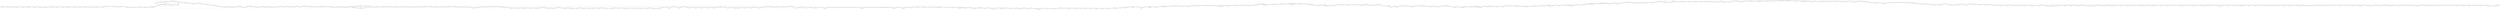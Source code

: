 digraph {
	graph [rankdir=LR]
	node [shape=rectangle]
	1002 -> 1011 [label=33]
	1011 -> 1068 [label=27]
	1011 -> 58290 [label=6]
	1068 -> 1084 [label=33]
	1084 -> 1269 [label=27]
	1084 -> 2858 [label=6]
	1269 -> 1290 [label=309]
	1290 -> 1317 [label=27]
	1290 -> 72974 [label=282]
	1317 -> 1323 [label=309]
	1323 -> 1361 [label=27]
	1323 -> 73011 [label=282]
	1361 -> 1362 [label=309]
	1362 -> 1408 [label=27]
	1362 -> 73056 [label=282]
	1408 -> 1449 [label=309]
	1449 -> 1476 [label=27]
	1449 -> 73082 [label=282]
	1476 -> 1488 [label=309]
	1488 -> 1550 [label=27]
	1488 -> 73143 [label=282]
	1550 -> 1587 [label=309]
	1587 -> 1621 [label=27]
	1587 -> 73176 [label=282]
	1621 -> 1628 [label=309]
	1628 -> 1853 [label=27]
	1628 -> 73400 [label=282]
	1853 -> 1916 [label=27]
	1853 -> 73462 [label=282]
	1916 -> 1922 [label=309]
	1922 -> 1949 [label=27]
	1922 -> 73488 [label=282]
	1949 -> 1976 [label=309]
	1976 -> 2003 [label=27]
	1976 -> 73514 [label=282]
	2003 -> 2015 [label=309]
	2015 -> 2048 [label=27]
	2015 -> 73546 [label=282]
	2048 -> 2078 [label=309]
	2078 -> 2160 [label=27]
	2078 -> 73627 [label=282]
	2160 -> 2205 [label=309]
	2205 -> 2232 [label=27]
	2205 -> 73653 [label=282]
	2232 -> 2242 [label=309]
	2242 -> 2269 [label=27]
	2242 -> 73679 [label=282]
	2269 -> 2539 [label=309]
	2539 -> 2566 [label=27]
	2539 -> 73705 [label=282]
	2566 -> 2731 [label=309]
	2731 -> 2758 [label=27]
	2731 -> 73731 [label=282]
	2758 -> 2759 [label=309]
	2759 -> 2804 [label=27]
	2759 -> 73775 [label=282]
	2804 -> 2846 [label=309]
	2846 -> 2858 [label=27]
	2846 -> 2894 [label=282]
	2858 -> 2860 [label=33]
	2860 -> 2894 [label=27]
	2860 -> 3590 [label=6]
	2894 -> 2908 [label=309]
	2908 -> 2935 [label=27]
	2908 -> 73848 [label=282]
	2935 -> 3326 [label=309]
	3326 -> 3374 [label=27]
	3326 -> 73895 [label=282]
	3374 -> 3386 [label=309]
	3386 -> 3473 [label=27]
	3386 -> 73981 [label=282]
	3473 -> 3515 [label=309]
	3515 -> 3542 [label=27]
	3515 -> 74007 [label=282]
	3542 -> 3587 [label=27]
	3542 -> 74051 [label=282]
	3587 -> 3590 [label=309]
	3590 -> 3596 [label=309]
	3590 -> 61113 [label=6]
	3596 -> 3623 [label=27]
	3596 -> 74077 [label=282]
	3623 -> 3629 [label=309]
	3629 -> 3656 [label=27]
	3629 -> 74103 [label=282]
	3656 -> 3659 [label=309]
	3659 -> 3701 [label=27]
	3659 -> 74144 [label=282]
	3701 -> 3751 [label=309]
	3751 -> 3778 [label=27]
	3751 -> 74170 [label=282]
	3778 -> 3860 [label=309]
	3860 -> 3889 [label=27]
	3860 -> 74198 [label=282]
	3889 -> 3902 [label=309]
	3902 -> 3929 [label=27]
	3902 -> 61113 [label=282]
	3929 -> 4079 [label=309]
	4079 -> 4145 [label=27]
	4079 -> 74288 [label=282]
	4145 -> 4172 [label=27]
	4145 -> 74314 [label=282]
	4172 -> 4199 [label=309]
	4199 -> 4280 [label=27]
	4199 -> 4283 [label=282]
	4280 -> 4283 [label=27]
	4280 -> 5622 [label=6]
	4283 -> 4301 [label=309]
	4301 -> 4328 [label=27]
	4301 -> 74423 [label=282]
	4328 -> 4349 [label=309]
	4349 -> 4385 [label=27]
	4349 -> 74458 [label=282]
	4385 -> 4402 [label=309]
	4402 -> 4454 [label=27]
	4402 -> 74509 [label=282]
	4454 -> 4472 [label=309]
	4472 -> 4499 [label=27]
	4472 -> 74535 [label=282]
	4499 -> 4529 [label=309]
	4529 -> 4556 [label=27]
	4529 -> 74561 [label=282]
	4556 -> 4667 [label=27]
	4556 -> 74671 [label=282]
	4667 -> 4694 [label=309]
	4694 -> 4723 [label=27]
	4694 -> 74699 [label=282]
	4723 -> 4754 [label=309]
	4754 -> 4781 [label=27]
	4754 -> 74725 [label=282]
	4781 -> 4799 [label=309]
	4799 -> 4859 [label=27]
	4799 -> 74784 [label=282]
	4859 -> 4886 [label=309]
	4886 -> 4913 [label=27]
	4886 -> 74810 [label=282]
	4913 -> 4937 [label=309]
	4937 -> 4967 [label=27]
	4937 -> 74839 [label=282]
	4967 -> 4994 [label=27]
	4967 -> 74865 [label=282]
	4994 -> 5008 [label=309]
	5008 -> 5060 [label=27]
	5008 -> 74916 [label=282]
	5060 -> 5087 [label=309]
	5087 -> 5294 [label=27]
	5087 -> 75122 [label=282]
	5294 -> 5306 [label=309]
	5306 -> 5352 [label=27]
	5306 -> 75167 [label=282]
	5352 -> 5354 [label=309]
	5354 -> 5430 [label=27]
	5354 -> 75245 [label=282]
	5430 -> 5442 [label=309]
	5442 -> 5554 [label=27]
	5442 -> 75356 [label=282]
	5554 -> 5622 [label=309]
	5622 -> 5625 [label=315]
	5625 -> 5652 [label=309]
	5625 -> 5772 [label=6]
	5652 -> 5679 [label=27]
	5652 -> 75382 [label=282]
	5679 -> 5772 [label=309]
	5772 -> 5775 [label=315]
	5775 -> 5781 [label=309]
	5775 -> 5835 [label=6]
	5781 -> 5808 [label=27]
	5781 -> 75408 [label=282]
	5808 -> 5835 [label=309]
	5835 -> 5847 [label=315]
	5847 -> 5940 [label=309]
	5847 -> 6553 [label=6]
	5940 -> 5967 [label=27]
	5940 -> 75434 [label=282]
	5967 -> 6190 [label=309]
	6190 -> 6217 [label=27]
	6190 -> 75460 [label=282]
	6217 -> 6222 [label=309]
	6222 -> 6258 [label=27]
	6222 -> 75502 [label=282]
	6258 -> 6263 [label=309]
	6263 -> 6290 [label=27]
	6263 -> 75528 [label=282]
	6290 -> 6469 [label=309]
	6469 -> 6496 [label=27]
	6469 -> 75554 [label=282]
	6496 -> 6522 [label=309]
	6522 -> 6553 [label=27]
	6522 -> 6562 [label=282]
	6553 -> 6562 [label=33]
	6562 -> 6568 [label=315]
	6568 -> 6571 [label=309]
	6568 -> 6862 [label=6]
	6571 -> 6601 [label=27]
	6571 -> 75622 [label=282]
	6601 -> 6628 [label=309]
	6628 -> 6655 [label=27]
	6628 -> 75648 [label=282]
	6655 -> 6739 [label=27]
	6655 -> 75731 [label=282]
	6739 -> 6778 [label=309]
	6778 -> 6808 [label=27]
	6778 -> 75760 [label=282]
	6808 -> 6814 [label=309]
	6814 -> 6841 [label=27]
	6814 -> 75786 [label=282]
	6841 -> 6862 [label=309]
	6862 -> 6869 [label=315]
	6869 -> 6923 [label=27]
	6869 -> 64035 [label=288]
	6923 -> 6927 [label=309]
	6927 -> 6968 [label=27]
	6927 -> 75877 [label=282]
	6968 -> 6973 [label=309]
	6973 -> 7096 [label=27]
	6973 -> 75999 [label=282]
	7096 -> 7098 [label=309]
	7098 -> 7213 [label=27]
	7098 -> 76113 [label=282]
	7213 -> 7215 [label=309]
	7215 -> 7265 [label=27]
	7215 -> 76162 [label=282]
	7265 -> 7269 [label=309]
	7269 -> 7342 [label=27]
	7269 -> 41634 [label=282]
	7342 -> 7375 [label=309]
	7375 -> 7381 [label=309]
	7375 -> 7417 [label=6]
	7381 -> 7408 [label=27]
	7381 -> 76256 [label=282]
	7408 -> 7414 [label=309]
	7414 -> 7417 [label=27]
	7414 -> 7441 [label=282]
	7417 -> 7432 [label=33]
	7432 -> 7441 [label=27]
	7432 -> 7510 [label=6]
	7441 -> 7453 [label=309]
	7453 -> 7510 [label=27]
	7453 -> 7572 [label=282]
	7510 -> 7546 [label=27]
	7510 -> 7567 [label=6]
	7546 -> 7567 [label=42]
	7567 -> 7572 [label=48]
	7572 -> 7600 [label=330]
	7600 -> 7602 [label=324]
	7600 -> 7648 [label=6]
	7602 -> 7629 [label=42]
	7602 -> 76426 [label=282]
	7629 -> 7648 [label=324]
	7648 -> 7725 [label=330]
	7725 -> 7752 [label=42]
	7725 -> 64779 [label=288]
	7752 -> 7782 [label=330]
	7782 -> 7815 [label=324]
	7782 -> 64811 [label=6]
	7815 -> 7851 [label=330]
	7851 -> 7878 [label=324]
	7851 -> 64837 [label=6]
	7878 -> 7929 [label=324]
	7878 -> 64887 [label=6]
	7929 -> 7931 [label=330]
	7931 -> 7983 [label=315]
	7931 -> 41894 [label=15]
	7983 -> 7997 [label=330]
	7997 -> 7998 [label=324]
	7997 -> 8046 [label=6]
	7998 -> 8025 [label=309]
	7998 -> 41920 [label=15]
	8025 -> 8046 [label=324]
	8046 -> 8064 [label=330]
	8064 -> 8091 [label=324]
	8064 -> 64961 [label=6]
	8091 -> 8126 [label=330]
	8126 -> 8153 [label=324]
	8126 -> 64987 [label=6]
	8153 -> 8208 [label=330]
	8208 -> 8253 [label=324]
	8208 -> 65031 [label=6]
	8253 -> 8306 [label=330]
	8306 -> 8333 [label=324]
	8306 -> 65057 [label=6]
	8333 -> 8442 [label=330]
	8442 -> 8466 [label=324]
	8442 -> 8499 [label=6]
	8466 -> 8493 [label=309]
	8466 -> 41946 [label=15]
	8493 -> 8499 [label=324]
	8499 -> 8532 [label=330]
	8532 -> 8538 [label=315]
	8532 -> 8580 [label=15]
	8538 -> 8565 [label=309]
	8538 -> 65139 [label=6]
	8565 -> 8580 [label=315]
	8580 -> 8583 [label=330]
	8583 -> 8613 [label=324]
	8583 -> 65168 [label=6]
	8613 -> 8711 [label=330]
	8711 -> 8724 [label=48]
	8711 -> 8738 [label=282]
	8724 -> 8738 [label=42]
	8724 -> 8751 [label=6]
	8738 -> 8751 [label=324]
	8751 -> 8769 [label=330]
	8769 -> 8796 [label=27]
	8769 -> 42019 [label=303]
	8796 -> 8799 [label=330]
	8799 -> 8826 [label=48]
	8799 -> 76478 [label=282]
	8826 -> 8835 [label=330]
	8835 -> 8862 [label=324]
	8835 -> 8880 [label=6]
	8862 -> 8880 [label=42]
	8862 -> 8889 [label=282]
	8880 -> 8889 [label=33]
	8880 -> 8907 [label=15]
	8889 -> 8907 [label=315]
	8907 -> 8918 [label=330]
	8918 -> 8945 [label=320]
	8918 -> 42071 [label=10]
	8945 -> 9057 [label=330]
	9057 -> 9084 [label=320]
	9057 -> 42097 [label=10]
	9084 -> 9200 [label=330]
	9200 -> 9206 [label=48]
	9200 -> 9233 [label=282]
	9206 -> 9233 [label=27]
	9206 -> 42103 [label=21]
	9233 -> 9239 [label=309]
	9239 -> 9245 [label=324]
	9245 -> 9250 [label=42]
	9245 -> 9272 [label=282]
	9250 -> 9272 [label=48]
	9272 -> 9280 [label=330]
	9280 -> 9293 [label=324]
	9280 -> 9356 [label=6]
	9293 -> 9320 [label=42]
	9293 -> 76588 [label=282]
	9320 -> 9337 [label=324]
	9337 -> 9356 [label=42]
	9337 -> 9364 [label=282]
	9356 -> 9364 [label=48]
	9364 -> 9404 [label=330]
	9404 -> 9437 [label=324]
	9404 -> 65382 [label=6]
	9437 -> 9460 [label=330]
	9460 -> 9599 [label=27]
	9460 -> 42133 [label=303]
	9599 -> 9617 [label=330]
	9617 -> 9665 [label=324]
	9617 -> 65455 [label=6]
	9665 -> 9692 [label=324]
	9665 -> 65481 [label=6]
	9692 -> 9695 [label=330]
	9695 -> 9723 [label=324]
	9695 -> 65508 [label=6]
	9723 -> 9749 [label=330]
	9749 -> 9776 [label=27]
	9749 -> 42288 [label=303]
	9776 -> 9803 [label=42]
	9776 -> 65529 [label=6]
	9803 -> 9811 [label=324]
	9811 -> 9838 [label=309]
	9811 -> 42309 [label=15]
	9838 -> 9881 [label=324]
	9881 -> 9926 [label=330]
	9926 -> 9929 [label=309]
	9926 -> 42340 [label=21]
	9929 -> 9953 [label=27]
	9929 -> 9956 [label=282]
	9953 -> 9956 [label=33]
	9956 -> 9974 [label=315]
	9974 -> 9977 [label=330]
	9977 -> 10022 [label=27]
	9977 -> 42410 [label=303]
	10022 -> 10043 [label=330]
	10043 -> 10070 [label=42]
	10043 -> 65633 [label=288]
	10070 -> 10217 [label=330]
	10217 -> 10238 [label=324]
	10217 -> 10244 [label=6]
	10238 -> 10244 [label=309]
	10238 -> 10265 [label=15]
	10244 -> 10265 [label=315]
	10265 -> 10346 [label=330]
	10346 -> 10373 [label=48]
	10346 -> 76694 [label=282]
	10373 -> 10376 [label=330]
	10376 -> 10403 [label=315]
	10376 -> 42462 [label=15]
	10403 -> 10754 [label=330]
	10754 -> 10799 [label=324]
	10754 -> 65703 [label=6]
	10799 -> 10834 [label=324]
	10799 -> 65737 [label=6]
	10834 -> 11117 [label=330]
	11117 -> 11144 [label=324]
	11117 -> 65763 [label=6]
	11144 -> 11158 [label=330]
	11158 -> 11189 [label=324]
	11158 -> 65793 [label=6]
	11189 -> 11219 [label=330]
	11219 -> 11260 [label=324]
	11219 -> 65833 [label=6]
	11260 -> 11437 [label=330]
	11437 -> 11464 [label=48]
	11437 -> 76720 [label=282]
	11464 -> 11475 [label=330]
	11475 -> 11489 [label=48]
	11475 -> 11512 [label=282]
	11489 -> 11512 [label=33]
	11489 -> 11516 [label=15]
	11512 -> 11516 [label=315]
	11516 -> 11565 [label=330]
	11565 -> 11569 [label=324]
	11565 -> 11592 [label=6]
	11569 -> 11592 [label=27]
	11569 -> 11596 [label=15]
	11569 -> 11611 [label=282]
	11592 -> 11596 [label=33]
	11596 -> 11611 [label=48]
	11611 -> 11686 [label=330]
	11686 -> 11713 [label=324]
	11686 -> 65885 [label=6]
	11713 -> 11719 [label=330]
	11719 -> 11722 [label=324]
	11719 -> 11755 [label=6]
	11722 -> 11749 [label=42]
	11722 -> 76823 [label=282]
	11749 -> 11755 [label=324]
	11755 -> 11767 [label=330]
	11767 -> 11794 [label=309]
	11767 -> 42540 [label=15]
	11767 -> 65946 [label=6]
	11794 -> 11845 [label=330]
	11845 -> 11872 [label=309]
	11845 -> 42566 [label=21]
	11872 -> 11915 [label=330]
	11915 -> 11927 [label=315]
	11915 -> 42605 [label=15]
	11927 -> 11938 [label=33]
	11927 -> 42605 [label=282]
	11938 -> 11965 [label=27]
	11938 -> 11966 [label=6]
	11965 -> 11966 [label=324]
	11966 -> 11989 [label=330]
	11989 -> 11998 [label=324]
	11989 -> 12016 [label=6]
	11998 -> 12016 [label=309]
	11998 -> 12025 [label=15]
	12016 -> 12025 [label=315]
	12025 -> 12048 [label=330]
	12048 -> 12075 [label=48]
	12048 -> 76875 [label=282]
	12075 -> 12106 [label=330]
	12106 -> 12115 [label=315]
	12106 -> 12133 [label=15]
	12115 -> 12133 [label=309]
	12115 -> 12175 [label=6]
	12133 -> 12135 [label=324]
	12135 -> 12146 [label=309]
	12135 -> 12162 [label=15]
	12146 -> 12162 [label=27]
	12146 -> 12196 [label=282]
	12162 -> 12175 [label=42]
	12175 -> 12196 [label=48]
	12196 -> 12238 [label=330]
	12238 -> 12265 [label=33]
	12238 -> 42702 [label=297]
	12265 -> 12271 [label=315]
	12271 -> 12277 [label=309]
	12271 -> 12307 [label=6]
	12277 -> 12307 [label=324]
	12307 -> 12355 [label=330]
	12355 -> 12373 [label=48]
	12355 -> 12382 [label=282]
	12373 -> 12374 [label=33]
	12373 -> 42759 [label=15]
	12374 -> 12382 [label=27]
	12374 -> 42759 [label=6]
	12382 -> 12424 [label=309]
	12424 -> 12434 [label=324]
	12424 -> 42798 [label=6]
	12434 -> 12461 [label=27]
	12434 -> 42798 [label=297]
	12461 -> 12463 [label=330]
	12463 -> 12484 [label=315]
	12463 -> 12490 [label=15]
	12484 -> 12490 [label=309]
	12484 -> 12518 [label=6]
	12490 -> 12518 [label=324]
	12518 -> 12553 [label=330]
	12553 -> 12580 [label=27]
	12553 -> 42859 [label=303]
	12580 -> 12595 [label=330]
	12595 -> 12622 [label=27]
	12595 -> 42885 [label=303]
	12622 -> 12636 [label=330]
	12636 -> 12643 [label=48]
	12636 -> 12663 [label=282]
	12643 -> 12653 [label=42]
	12643 -> 66250 [label=6]
	12653 -> 12663 [label=27]
	12653 -> 12680 [label=15]
	12663 -> 12673 [label=309]
	12673 -> 12680 [label=27]
	12673 -> 66250 [label=282]
	12680 -> 12721 [label=42]
	12721 -> 12742 [label=324]
	12742 -> 12776 [label=330]
	12776 -> 12799 [label=324]
	12776 -> 66308 [label=6]
	12799 -> 12826 [label=42]
	12799 -> 66308 [label=282]
	12826 -> 12910 [label=330]
	12910 -> 12922 [label=324]
	12910 -> 66352 [label=6]
	12922 -> 12949 [label=42]
	12922 -> 66352 [label=282]
	12949 -> 12958 [label=330]
	12958 -> 12976 [label=309]
	12958 -> 42935 [label=21]
	12976 -> 13003 [label=27]
	12976 -> 77087 [label=282]
	13003 -> 13054 [label=309]
	13054 -> 13073 [label=324]
	13073 -> 13100 [label=27]
	13073 -> 43008 [label=297]
	13100 -> 13109 [label=330]
	13109 -> 13111 [label=48]
	13109 -> 66478 [label=282]
	13111 -> 43033 [label=21]
	13111 -> 13141 [label=27]
	13141 -> 13187 [label=330]
	13187 -> 13214 [label=324]
	13187 -> 66506 [label=6]
	13214 -> 13226 [label=330]
	13226 -> 13238 [label=309]
	13226 -> 43087 [label=21]
	13238 -> 13255 [label=27]
	13238 -> 13265 [label=282]
	13255 -> 13265 [label=42]
	13265 -> 13273 [label=324]
	13273 -> 13306 [label=27]
	13273 -> 43121 [label=297]
	13306 -> 13321 [label=324]
	13321 -> 13360 [label=330]
	13360 -> 13392 [label=315]
	13360 -> 43152 [label=15]
	13392 -> 13468 [label=330]
	13468 -> 13495 [label=324]
	13468 -> 66600 [label=6]
	13495 -> 13516 [label=330]
	13516 -> 13543 [label=27]
	13516 -> 43178 [label=303]
	13543 -> 13559 [label=330]
	13559 -> 13584 [label=324]
	13559 -> 13593 [label=6]
	13584 -> 13585 [label=42]
	13584 -> 13611 [label=282]
	13585 -> 13593 [label=27]
	13585 -> 13612 [label=15]
	13593 -> 13602 [label=33]
	13602 -> 13611 [label=27]
	13602 -> 13678 [label=6]
	13611 -> 13612 [label=309]
	13612 -> 13630 [label=324]
	13630 -> 13646 [label=309]
	13630 -> 13708 [label=15]
	13646 -> 13673 [label=27]
	13646 -> 77191 [label=282]
	13673 -> 13678 [label=309]
	13678 -> 13708 [label=315]
	13708 -> 13733 [label=330]
	13733 -> 13735 [label=315]
	13733 -> 43308 [label=15]
	13735 -> 13737 [label=33]
	13735 -> 43308 [label=282]
	13737 -> 13764 [label=27]
	13737 -> 66734 [label=6]
	13764 -> 13800 [label=33]
	13800 -> 13827 [label=27]
	13800 -> 66760 [label=6]
	13827 -> 13828 [label=33]
	13828 -> 13843 [label=330]
	13843 -> 13870 [label=27]
	13843 -> 43381 [label=303]
	13870 -> 13877 [label=324]
	13877 -> 13904 [label=27]
	13877 -> 43403 [label=297]
	13904 -> 13906 [label=42]
	13906 -> 13918 [label=324]
	13918 -> 13921 [label=330]
	13921 -> 13948 [label=309]
	13921 -> 43433 [label=21]
	13948 -> 13954 [label=324]
	13954 -> 14001 [label=330]
	14001 -> 14029 [label=315]
	14001 -> 14041 [label=15]
	14029 -> 14041 [label=33]
	14029 -> 43508 [label=282]
	14041 -> 14050 [label=48]
	14050 -> 14084 [label=27]
	14050 -> 43508 [label=21]
	14084 -> 14087 [label=324]
	14087 -> 14089 [label=309]
	14087 -> 14119 [label=15]
	14089 -> 14119 [label=27]
	14089 -> 14122 [label=282]
	14119 -> 14122 [label=42]
	14122 -> 14187 [label=324]
	14187 -> 14236 [label=330]
	14236 -> 14263 [label=324]
	14236 -> 66992 [label=6]
	14263 -> 14275 [label=330]
	14275 -> 14314 [label=27]
	14275 -> 43577 [label=303]
	14314 -> 14323 [label=309]
	14323 -> 14338 [label=324]
	14338 -> 14347 [label=309]
	14338 -> 43642 [label=15]
	14347 -> 14374 [label=27]
	14347 -> 67041 [label=282]
	14374 -> 14388 [label=309]
	14388 -> 14415 [label=27]
	14388 -> 67083 [label=282]
	14415 -> 14449 [label=315]
	14449 -> 14473 [label=315]
	14449 -> 43740 [label=15]
	14473 -> 14500 [label=27]
	14473 -> 43740 [label=288]
	14500 -> 14503 [label=309]
	14503 -> 14557 [label=324]
	14557 -> 14584 [label=309]
	14557 -> 43792 [label=15]
	14584 -> 14595 [label=324]
	14595 -> 14646 [label=309]
	14595 -> 43842 [label=15]
	14646 -> 14651 [label=324]
	14651 -> 14678 [label=324]
	14651 -> 67193 [label=6]
	14678 -> 14908 [label=330]
	14908 -> 14935 [label=309]
	14908 -> 43846 [label=21]
	14935 -> 14939 [label=315]
	14939 -> 15008 [label=330]
	15008 -> 15028 [label=324]
	15008 -> 15040 [label=6]
	15028 -> 15040 [label=309]
	15028 -> 43899 [label=15]
	15040 -> 15067 [label=309]
	15040 -> 43899 [label=6]
	15067 -> 15094 [label=330]
	15094 -> 15106 [label=315]
	15094 -> 15124 [label=15]
	15106 -> 15124 [label=309]
	15106 -> 15133 [label=6]
	15124 -> 15133 [label=324]
	15133 -> 15136 [label=330]
	15136 -> 15151 [label=324]
	15136 -> 67328 [label=6]
	15151 -> 15196 [label=42]
	15151 -> 67328 [label=282]
	15196 -> 15205 [label=42]
	15196 -> 67363 [label=288]
	15205 -> 15232 [label=27]
	15205 -> 43957 [label=15]
	15232 -> 15248 [label=48]
	15248 -> 15250 [label=330]
	15250 -> 15277 [label=33]
	15250 -> 43991 [label=297]
	15277 -> 15283 [label=330]
	15283 -> 15304 [label=48]
	15283 -> 67377 [label=282]
	15304 -> 15322 [label=42]
	15304 -> 67377 [label=6]
	15322 -> 15346 [label=27]
	15322 -> 15371 [label=15]
	15346 -> 15367 [label=33]
	15367 -> 15370 [label=315]
	15370 -> 15371 [label=33]
	15370 -> 15397 [label=282]
	15371 -> 15397 [label=48]
	15397 -> 15409 [label=330]
	15409 -> 15415 [label=315]
	15409 -> 15442 [label=15]
	15415 -> 15427 [label=309]
	15415 -> 15457 [label=6]
	15427 -> 15442 [label=27]
	15427 -> 44089 [label=282]
	15442 -> 15445 [label=42]
	15445 -> 15457 [label=27]
	15445 -> 44089 [label=15]
	15457 -> 15472 [label=33]
	15472 -> 15475 [label=330]
	15475 -> 15478 [label=324]
	15475 -> 44127 [label=6]
	15478 -> 15517 [label=27]
	15478 -> 44115 [label=297]
	15517 -> 15523 [label=309]
	15523 -> 15550 [label=324]
	15550 -> 15577 [label=33]
	15550 -> 44147 [label=297]
	15577 -> 15604 [label=27]
	15577 -> 67519 [label=288]
	15604 -> 15667 [label=48]
	15667 -> 15676 [label=330]
	15676 -> 15694 [label=48]
	15676 -> 44223 [label=282]
	15694 -> 15721 [label=27]
	15694 -> 44220 [label=21]
	15721 -> 15727 [label=48]
	15727 -> 15766 [label=27]
	15727 -> 44223 [label=21]
	15766 -> 15772 [label=42]
	15772 -> 15784 [label=27]
	15772 -> 15799 [label=15]
	15784 -> 15787 [label=33]
	15787 -> 15799 [label=315]
	15799 -> 15802 [label=330]
	15802 -> 15829 [label=27]
	15802 -> 44308 [label=303]
	15829 -> 15832 [label=324]
	15832 -> 15839 [label=309]
	15832 -> 15859 [label=15]
	15839 -> 15859 [label=27]
	15839 -> 67717 [label=282]
	15859 -> 15892 [label=42]
	15892 -> 15919 [label=27]
	15892 -> 44362 [label=15]
	15919 -> 15931 [label=42]
	15931 -> 15952 [label=48]
	15952 -> 15970 [label=42]
	15952 -> 67717 [label=6]
	15970 -> 16009 [label=27]
	15970 -> 44395 [label=15]
	16009 -> 16075 [label=330]
	16075 -> 16081 [label=315]
	16075 -> 16102 [label=15]
	16081 -> 16102 [label=33]
	16081 -> 16108 [label=282]
	16102 -> 16108 [label=48]
	16108 -> 16120 [label=330]
	16120 -> 16198 [label=324]
	16120 -> 67796 [label=6]
	16198 -> 16258 [label=330]
	16258 -> 16285 [label=324]
	16258 -> 67822 [label=6]
	16285 -> 16289 [label=330]
	16289 -> 16345 [label=324]
	16289 -> 67877 [label=6]
	16345 -> 16360 [label=330]
	16360 -> 16411 [label=42]
	16360 -> 67907 [label=288]
	16411 -> 16429 [label=324]
	16429 -> 16438 [label=330]
	16438 -> 16477 [label=324]
	16438 -> 16481 [label=6]
	16477 -> 16481 [label=309]
	16477 -> 16504 [label=15]
	16481 -> 16486 [label=315]
	16486 -> 16495 [label=33]
	16486 -> 16513 [label=282]
	16495 -> 16504 [label=27]
	16495 -> 16562 [label=6]
	16504 -> 16513 [label=42]
	16513 -> 16528 [label=324]
	16528 -> 16555 [label=42]
	16528 -> 78061 [label=282]
	16555 -> 16562 [label=324]
	16562 -> 16576 [label=330]
	16576 -> 16621 [label=324]
	16576 -> 16682 [label=6]
	16621 -> 16648 [label=42]
	16621 -> 78087 [label=282]
	16648 -> 16682 [label=324]
	16682 -> 16735 [label=330]
	16735 -> 16762 [label=42]
	16735 -> 68176 [label=288]
	16762 -> 16780 [label=324]
	16780 -> 16846 [label=330]
	16846 -> 16873 [label=324]
	16846 -> 16876 [label=6]
	16873 -> 16876 [label=42]
	16873 -> 16900 [label=282]
	16876 -> 16900 [label=48]
	16900 -> 16909 [label=330]
	16909 -> 16936 [label=33]
	16909 -> 44478 [label=297]
	16936 -> 16963 [label=330]
	16963 -> 16990 [label=48]
	16963 -> 78147 [label=282]
	16990 -> 17041 [label=330]
	17041 -> 17048 [label=324]
	17041 -> 44498 [label=6]
	17048 -> 17075 [label=27]
	17048 -> 44498 [label=297]
	17075 -> 17095 [label=330]
	17095 -> 17122 [label=27]
	17095 -> 44519 [label=303]
	17122 -> 17137 [label=42]
	17137 -> 17157 [label=330]
	17157 -> 17184 [label=48]
	17157 -> 78164 [label=282]
	17184 -> 17215 [label=330]
	17215 -> 17242 [label=27]
	17215 -> 44533 [label=303]
	17242 -> 17274 [label=42]
	17274 -> 17295 [label=324]
	17295 -> 17328 [label=27]
	17295 -> 44583 [label=297]
	17328 -> 17378 [label=324]
	17378 -> 17382 [label=330]
	17382 -> 17399 [label=315]
	17382 -> 17409 [label=15]
	17399 -> 17409 [label=309]
	17399 -> 17426 [label=6]
	17409 -> 17426 [label=324]
	17426 -> 17445 [label=330]
	17445 -> 17493 [label=324]
	17445 -> 68511 [label=6]
	17493 -> 17568 [label=330]
	17568 -> 17595 [label=315]
	17568 -> 44640 [label=15]
	17595 -> 17629 [label=330]
	17629 -> 17656 [label=324]
	17629 -> 68537 [label=6]
	17656 -> 17683 [label=27]
	17656 -> 44666 [label=303]
	17683 -> 17695 [label=330]
	17695 -> 17839 [label=324]
	17695 -> 17878 [label=6]
	17839 -> 17866 [label=27]
	17839 -> 44692 [label=297]
	17866 -> 17878 [label=324]
	17878 -> 17916 [label=330]
	17916 -> 17920 [label=48]
	17916 -> 44712 [label=282]
	17920 -> 17923 [label=42]
	17920 -> 17968 [label=6]
	17923 -> 17950 [label=27]
	17923 -> 44712 [label=15]
	17950 -> 17968 [label=324]
	17968 -> 17998 [label=330]
	17998 -> 18025 [label=42]
	17998 -> 68792 [label=288]
	18025 -> 18031 [label=330]
	18031 -> 18104 [label=324]
	18031 -> 18154 [label=6]
	18104 -> 18148 [label=27]
	18104 -> 44761 [label=297]
	18148 -> 18154 [label=324]
	18154 -> 18229 [label=330]
	18229 -> 18244 [label=324]
	18229 -> 44773 [label=6]
	18244 -> 18271 [label=27]
	18244 -> 44773 [label=297]
	18271 -> 18280 [label=330]
	18280 -> 18355 [label=324]
	18280 -> 69014 [label=6]
	18355 -> 18358 [label=330]
	18358 -> 18385 [label=309]
	18358 -> 44813 [label=21]
	18385 -> 18391 [label=48]
	18385 -> 44822 [label=282]
	18391 -> 18403 [label=42]
	18391 -> 18445 [label=6]
	18403 -> 18430 [label=27]
	18403 -> 44822 [label=15]
	18430 -> 18445 [label=324]
	18445 -> 18466 [label=330]
	18466 -> 18705 [label=324]
	18466 -> 18718 [label=6]
	18705 -> 18718 [label=42]
	18705 -> 18729 [label=282]
	18718 -> 18719 [label=48]
	18719 -> 18729 [label=42]
	18719 -> 18886 [label=6]
	18729 -> 18745 [label=324]
	18745 -> 18785 [label=309]
	18745 -> 44878 [label=15]
	18785 -> 18841 [label=324]
	18841 -> 18868 [label=309]
	18841 -> 44904 [label=15]
	18868 -> 18886 [label=324]
	18886 -> 18898 [label=330]
	18898 -> 18904 [label=324]
	18898 -> 19141 [label=6]
	18904 -> 18931 [label=27]
	18904 -> 44930 [label=297]
	18931 -> 19024 [label=324]
	19024 -> 19066 [label=27]
	19024 -> 44971 [label=297]
	19066 -> 19141 [label=324]
	19141 -> 19168 [label=324]
	19141 -> 19315 [label=6]
	19168 -> 19195 [label=42]
	19168 -> 78302 [label=282]
	19195 -> 19315 [label=324]
	19315 -> 19345 [label=330]
	19345 -> 19387 [label=324]
	19345 -> 69955 [label=6]
	19387 -> 19403 [label=330]
	19403 -> 19444 [label=27]
	19403 -> 45011 [label=303]
	19444 -> 19483 [label=330]
	19483 -> 19510 [label=27]
	19483 -> 45037 [label=303]
	19510 -> 19514 [label=330]
	19514 -> 1 [label=6]
	19514 -> 19543 [label=324]
	19543 -> 19570 [label=27]
	19543 -> 45063 [label=297]
	19570 -> 19573 [label=324]
	19573 -> 19600 [label=309]
	19573 -> 45089 [label=15]
	19600 -> 19733 [label=324]
	19733 -> 19761 [label=309]
	19733 -> 45116 [label=15]
	19761 -> 19938 [label=324]
	19938 -> 19971 [label=42]
	19938 -> 78334 [label=282]
	19971 -> 19998 [label=27]
	19971 -> 45142 [label=297]
	19998 -> 20001 [label=324]
	20001 -> 20028 [label=309]
	20001 -> 45168 [label=15]
	20028 -> 20100 [label=324]
	20100 -> 20115 [label=309]
	20100 -> 45198 [label=15]
	20115 -> 20163 [label=27]
	20115 -> 45198 [label=282]
	20163 -> 20187 [label=324]
	20187 -> 20220 [label=309]
	20187 -> 45262 [label=15]
	20220 -> 20271 [label=324]
	20271 -> 20277 [label=42]
	20271 -> 45323 [label=282]
	20277 -> 20311 [label=27]
	20277 -> 45295 [label=15]
	20311 -> 20314 [label=42]
	20314 -> 20341 [label=27]
	20314 -> 45321 [label=15]
	20341 -> 20365 [label=42]
	20365 -> 20418 [label=27]
	20365 -> 45323 [label=15]
	20418 -> 20506 [label=324]
	20506 -> 20533 [label=309]
	20506 -> 45399 [label=15]
	20533 -> 20651 [label=324]
	20651 -> 20840 [label=309]
	20651 -> 45591 [label=15]
	20840 -> 20867 [label=27]
	20840 -> 45591 [label=282]
	20867 -> 20876 [label=309]
	20876 -> 20903 [label=27]
	20876 -> 45662 [label=282]
	20903 -> 20906 [label=42]
	20906 -> 20967 [label=27]
	20906 -> 45662 [label=15]
	20967 -> 20975 [label=42]
	20975 -> 20987 [label=27]
	20975 -> 21002 [label=15]
	20987 -> 21002 [label=309]
	21002 -> 21023 [label=309]
	21002 -> 21029 [label=15]
	21023 -> 21029 [label=27]
	21023 -> 21050 [label=282]
	21029 -> 21047 [label=42]
	21047 -> 21050 [label=27]
	21047 -> 21074 [label=15]
	21050 -> 21071 [label=309]
	21071 -> 21074 [label=27]
	21071 -> 21108 [label=282]
	21074 -> 21108 [label=42]
	21108 -> 21152 [label=324]
	21152 -> 21179 [label=42]
	21152 -> 78631 [label=282]
	21179 -> 21218 [label=324]
	21218 -> 21260 [label=309]
	21218 -> 45829 [label=15]
	21260 -> 21305 [label=324]
	21305 -> 21332 [label=42]
	21305 -> 78657 [label=282]
	21332 -> 21335 [label=324]
	21335 -> 21359 [label=42]
	21335 -> 45838 [label=282]
	21359 -> 21410 [label=27]
	21359 -> 45838 [label=15]
	21410 -> 21425 [label=42]
	21425 -> 21434 [label=27]
	21425 -> 21532 [label=15]
	21434 -> 21505 [label=309]
	21505 -> 21532 [label=27]
	21505 -> 21583 [label=282]
	21532 -> 21583 [label=42]
	21583 -> 21611 [label=324]
	21611 -> 21638 [label=309]
	21611 -> 46011 [label=15]
	21638 -> 21646 [label=324]
	21646 -> 21676 [label=27]
	21646 -> 46040 [label=297]
	21676 -> 21691 [label=324]
	21691 -> 21739 [label=27]
	21691 -> 46087 [label=297]
	21739 -> 21742 [label=324]
	21742 -> 21772 [label=42]
	21742 -> 46159 [label=282]
	21772 -> 21856 [label=27]
	21772 -> 46159 [label=15]
	21856 -> 21859 [label=324]
	21859 -> 21937 [label=27]
	21859 -> 46179 [label=297]
	21937 -> 21940 [label=42]
	21940 -> 22003 [label=27]
	21940 -> 46283 [label=15]
	22003 -> 22006 [label=324]
	22006 -> 22028 [label=309]
	22006 -> 46336 [label=15]
	22028 -> 22055 [label=27]
	22028 -> 46336 [label=282]
	22055 -> 22075 [label=42]
	22075 -> 22093 [label=27]
	22075 -> 22102 [label=15]
	22093 -> 22102 [label=309]
	22102 -> 22117 [label=324]
	22117 -> 22129 [label=309]
	22117 -> 22183 [label=15]
	22129 -> 22156 [label=27]
	22129 -> 79107 [label=282]
	22156 -> 22183 [label=309]
	22183 -> 22186 [label=324]
	22186 -> 22213 [label=309]
	22186 -> 46474 [label=15]
	22213 -> 22223 [label=324]
	22223 -> 22250 [label=309]
	22223 -> 46500 [label=15]
	22250 -> 22261 [label=324]
	22261 -> 22280 [label=309]
	22261 -> 22288 [label=15]
	22280 -> 22288 [label=27]
	22280 -> 22315 [label=282]
	22288 -> 22315 [label=42]
	22315 -> 22594 [label=324]
	22594 -> 22621 [label=27]
	22594 -> 46552 [label=297]
	22621 -> 22675 [label=324]
	22675 -> 22702 [label=27]
	22675 -> 46578 [label=297]
	22702 -> 22723 [label=324]
	22723 -> 22756 [label=27]
	22723 -> 46584 [label=297]
	22756 -> 22870 [label=309]
	22870 -> 22897 [label=27]
	22870 -> 46728 [label=282]
	22897 -> 22960 [label=309]
	22897 -> 46813 [label=15]
	22960 -> 22972 [label=324]
	22972 -> 23020 [label=309]
	22972 -> 46860 [label=15]
	23020 -> 23101 [label=324]
	23101 -> 23149 [label=309]
	23101 -> 46907 [label=15]
	23149 -> 23185 [label=324]
	23185 -> 23212 [label=309]
	23185 -> 46933 [label=15]
	23212 -> 23227 [label=324]
	23227 -> 23236 [label=309]
	23227 -> 23254 [label=15]
	23236 -> 23254 [label=27]
	23236 -> 23263 [label=282]
	23254 -> 23260 [label=42]
	23260 -> 23263 [label=27]
	23260 -> 23296 [label=15]
	23263 -> 23296 [label=309]
	23296 -> 23338 [label=324]
	23338 -> 23365 [label=27]
	23338 -> 47020 [label=297]
	23365 -> 23392 [label=27]
	23365 -> 47046 [label=297]
	23392 -> 23399 [label=324]
	23399 -> 23421 [label=42]
	23399 -> 23426 [label=282]
	23421 -> 23426 [label=27]
	23421 -> 23602 [label=15]
	23426 -> 23602 [label=309]
	23602 -> 23646 [label=324]
	23646 -> 23673 [label=309]
	23646 -> 47129 [label=15]
	23673 -> 23694 [label=324]
	23694 -> 23721 [label=309]
	23694 -> 47155 [label=15]
	23721 -> 23724 [label=324]
	23724 -> 23757 [label=309]
	23724 -> 47187 [label=15]
	23757 -> 23814 [label=324]
	23814 -> 23844 [label=309]
	23814 -> 47216 [label=15]
	23844 -> 23873 [label=324]
	23873 -> 23915 [label=42]
	23873 -> 79262 [label=282]
	23915 -> 23937 [label=324]
	23937 -> 23952 [label=309]
	23937 -> 23964 [label=15]
	23952 -> 23964 [label=27]
	23952 -> 23979 [label=282]
	23964 -> 23979 [label=42]
	23979 -> 24069 [label=324]
	24069 -> 24120 [label=27]
	24069 -> 47248 [label=297]
	24120 -> 24141 [label=42]
	24141 -> 24168 [label=27]
	24141 -> 47310 [label=15]
	24168 -> 24204 [label=42]
	24204 -> 24213 [label=27]
	24204 -> 24243 [label=15]
	24213 -> 24216 [label=309]
	24216 -> 24243 [label=27]
	24216 -> 24249 [label=282]
	24243 -> 24249 [label=42]
	24249 -> 24288 [label=324]
	24288 -> 24362 [label=27]
	24288 -> 47429 [label=297]
	24362 -> 24396 [label=324]
	24396 -> 24423 [label=309]
	24396 -> 47455 [label=15]
	24423 -> 24429 [label=324]
	24429 -> 24465 [label=27]
	24429 -> 47490 [label=297]
	24465 -> 24501 [label=324]
	24501 -> 24528 [label=27]
	24501 -> 47516 [label=15]
	24501 -> 24537 [label=282]
	24528 -> 24537 [label=42]
	24537 -> 24558 [label=324]
	24558 -> 24585 [label=42]
	24558 -> 79498 [label=282]
	24585 -> 24648 [label=324]
	24648 -> 24675 [label=309]
	24648 -> 47542 [label=15]
	24675 -> 24924 [label=324]
	24924 -> 24951 [label=42]
	24924 -> 79524 [label=282]
	24951 -> 25219 [label=324]
	25219 -> 25246 [label=309]
	25219 -> 47568 [label=15]
	25246 -> 25312 [label=324]
	25312 -> 25351 [label=309]
	25312 -> 47606 [label=15]
	25351 -> 25357 [label=324]
	25357 -> 25384 [label=309]
	25357 -> 47632 [label=15]
	25384 -> 25387 [label=324]
	25387 -> 25426 [label=309]
	25387 -> 47670 [label=15]
	25426 -> 25444 [label=324]
	25444 -> 25471 [label=309]
	25444 -> 47696 [label=15]
	25471 -> 25474 [label=324]
	25474 -> 25501 [label=309]
	25474 -> 47722 [label=15]
	25501 -> 25552 [label=324]
	25552 -> 25669 [label=309]
	25552 -> 47838 [label=15]
	25669 -> 25743 [label=324]
	25743 -> 25744 [label=314]
	25743 -> 47865 [label=10]
	25744 -> 25771 [label=309]
	25744 -> 47865 [label=5]
	25771 -> 25776 [label=324]
	25776 -> 1 [label=15]
	25776 -> 27139 [label=309]
	27139 -> 1 [label=282]
	27139 -> 29976 [label=27]
	29976 -> 1 [label=27]
	29977 -> 30053 [label=21]
	30053 -> 30080 [label=15]
	30053 -> 53723 [label=6]
	30080 -> 30090 [label=21]
	30090 -> 30135 [label=15]
	30090 -> 53767 [label=6]
	30135 -> 30162 [label=15]
	30135 -> 53793 [label=6]
	30162 -> 30174 [label=21]
	30174 -> 30201 [label=15]
	30174 -> 53819 [label=6]
	30201 -> 30228 [label=21]
	30228 -> 30261 [label=15]
	30228 -> 53851 [label=6]
	30261 -> 30267 [label=21]
	30267 -> 30294 [label=15]
	30267 -> 53877 [label=6]
	30294 -> 30309 [label=21]
	30309 -> 30378 [label=15]
	30309 -> 53945 [label=6]
	30378 -> 30399 [label=21]
	30399 -> 30483 [label=15]
	30399 -> 54028 [label=6]
	30483 -> 30486 [label=21]
	30486 -> 30540 [label=15]
	30486 -> 54081 [label=6]
	30540 -> 30640 [label=21]
	30640 -> 30667 [label=15]
	30640 -> 54107 [label=6]
	30667 -> 30682 [label=21]
	30682 -> 30709 [label=15]
	30682 -> 54133 [label=6]
	30709 -> 30778 [label=21]
	30778 -> 30805 [label=15]
	30778 -> 54159 [label=6]
	30805 -> 30847 [label=21]
	30847 -> 30874 [label=15]
	30847 -> 54185 [label=6]
	30874 -> 30931 [label=21]
	30931 -> 30958 [label=15]
	30931 -> 54211 [label=6]
	30958 -> 31057 [label=21]
	31057 -> 31084 [label=15]
	31057 -> 54237 [label=6]
	31084 -> 31133 [label=21]
	31133 -> 31271 [label=15]
	31133 -> 54374 [label=6]
	31271 -> 31272 [label=21]
	31272 -> 31309 [label=15]
	31272 -> 54410 [label=6]
	31309 -> 31320 [label=21]
	31320 -> 31353 [label=15]
	31320 -> 54442 [label=6]
	31353 -> 31546 [label=15]
	31353 -> 31563 [label=6]
	31546 -> 31563 [label=297]
	31563 -> 31587 [label=303]
	31587 -> 31599 [label=297]
	31587 -> 54681 [label=6]
	31599 -> 31677 [label=15]
	31599 -> 54681 [label=282]
	31677 -> 31683 [label=303]
	31683 -> 31710 [label=15]
	31683 -> 54766 [label=288]
	31710 -> 31713 [label=303]
	31713 -> 31746 [label=297]
	31713 -> 54798 [label=6]
	31746 -> 31767 [label=303]
	31767 -> 31794 [label=297]
	31767 -> 54824 [label=6]
	31794 -> 31821 [label=303]
	31821 -> 31848 [label=297]
	31821 -> 54850 [label=6]
	31848 -> 31863 [label=303]
	31863 -> 31904 [label=21]
	31863 -> 54857 [label=282]
	31904 -> 31931 [label=15]
	31904 -> 54857 [label=6]
	31931 -> 31974 [label=303]
	31974 -> 32025 [label=21]
	31974 -> 54883 [label=282]
	32025 -> 32052 [label=15]
	32025 -> 54883 [label=6]
	32052 -> 32064 [label=297]
	32064 -> 32079 [label=303]
	32079 -> 32138 [label=15]
	32079 -> 54972 [label=288]
	32138 -> 32143 [label=21]
	32143 -> 32145 [label=15]
	32143 -> 55389 [label=6]
	32145 -> 32146 [label=297]
	32146 -> 32278 [label=15]
	32146 -> 55022 [label=282]
	32278 -> 32279 [label=303]
	32279 -> 32506 [label=15]
	32279 -> 55407 [label=288]
	32506 -> 32522 [label=297]
	32522 -> 32549 [label=297]
	32522 -> 55459 [label=6]
	32549 -> 32552 [label=303]
	32552 -> 32576 [label=297]
	32552 -> 32595 [label=6]
	32576 -> 32595 [label=15]
	32576 -> 32615 [label=282]
	32595 -> 32615 [label=21]
	32615 -> 32659 [label=303]
	32659 -> 32684 [label=21]
	32659 -> 32686 [label=282]
	32684 -> 32686 [label=15]
	32684 -> 32747 [label=6]
	32686 -> 32688 [label=297]
	32688 -> 32715 [label=15]
	32688 -> 70443 [label=282]
	32715 -> 32747 [label=297]
	32747 -> 32753 [label=303]
	32753 -> 32780 [label=15]
	32753 -> 55589 [label=288]
	32780 -> 32783 [label=303]
	32783 -> 32810 [label=15]
	32783 -> 55615 [label=288]
	32810 -> 32843 [label=297]
	32810 -> 55647 [label=6]
	32843 -> 32846 [label=303]
	32846 -> 32882 [label=297]
	32846 -> 55695 [label=6]
	32882 -> 32912 [label=15]
	32882 -> 55695 [label=282]
	32912 -> 32924 [label=297]
	32924 -> 33047 [label=15]
	32924 -> 55737 [label=282]
	33047 -> 33059 [label=303]
	33059 -> 33167 [label=15]
	33059 -> 55850 [label=288]
	33167 -> 33188 [label=297]
	33188 -> 33227 [label=303]
	33227 -> 33284 [label=15]
	33227 -> 55981 [label=288]
	33284 -> 33305 [label=297]
	33305 -> 33341 [label=15]
	33305 -> 56072 [label=282]
	33341 -> 33343 [label=303]
	33343 -> 33370 [label=21]
	33343 -> 70719 [label=282]
	33370 -> 33376 [label=303]
	33376 -> 33403 [label=297]
	33376 -> 56115 [label=6]
	33403 -> 33415 [label=303]
	33415 -> 33493 [label=15]
	33415 -> 56154 [label=288]
	33493 -> 33550 [label=15]
	33493 -> 56248 [label=6]
	33550 -> 33556 [label=21]
	33556 -> 33589 [label=15]
	33556 -> 33601 [label=6]
	33589 -> 33601 [label=297]
	33601 -> 33622 [label=297]
	33601 -> 33715 [label=6]
	33622 -> 33649 [label=15]
	33622 -> 70879 [label=282]
	33649 -> 33652 [label=297]
	33652 -> 33715 [label=15]
	33652 -> 70941 [label=282]
	33715 -> 33729 [label=303]
	33729 -> 33774 [label=297]
	33729 -> 56451 [label=6]
	33774 -> 56451 [label=282]
	33774 -> 33811 [label=15]
	33811 -> 33820 [label=303]
	33820 -> 33847 [label=15]
	33820 -> 56489 [label=288]
	33847 -> 33862 [label=297]
	33862 -> 33868 [label=303]
	33868 -> 33886 [label=21]
	33868 -> 33895 [label=282]
	33886 -> 33895 [label=15]
	33886 -> 56674 [label=6]
	33895 -> 33916 [label=297]
	33916 -> 34146 [label=15]
	33916 -> 56674 [label=282]
	34146 -> 34149 [label=297]
	34149 -> 38761 [label=15]
	34149 -> 56844 [label=282]
	38761 -> 38788 [label=10]
	38761 -> 69981 [label=5]
	38788 -> 38965 [label=15]
	38965 -> 38992 [label=10]
	38965 -> 70007 [label=5]
	38992 -> 40623 [label=15]
	40623 -> 40650 [label=10]
	40623 -> 70033 [label=5]
	40650 -> 41634 [label=15]
	41634 -> 41637 [label=297]
	41637 -> 7546 [label=15]
	41637 -> 7342 [label=282]
	41894 -> 7983 [label=15]
	41920 -> 8025 [label=15]
	41946 -> 8493 [label=15]
	42019 -> 8796 [label=303]
	42071 -> 8945 [label=10]
	42097 -> 9084 [label=10]
	42103 -> 9239 [label=15]
	42103 -> 9250 [label=6]
	42133 -> 42160 [label=297]
	42133 -> 65408 [label=6]
	42160 -> 9599 [label=303]
	42288 -> 9776 [label=21]
	42288 -> 65529 [label=282]
	42309 -> 42318 [label=21]
	42318 -> 9838 [label=15]
	42318 -> 9881 [label=6]
	42340 -> 9974 [label=15]
	42340 -> 9953 [label=6]
	42410 -> 10022 [label=303]
	42462 -> 10403 [label=15]
	42540 -> 11794 [label=15]
	42566 -> 11872 [label=21]
	42605 -> 11965 [label=297]
	42702 -> 12277 [label=15]
	42702 -> 12265 [label=282]
	42759 -> 12424 [label=21]
	42798 -> 12461 [label=303]
	42859 -> 12580 [label=303]
	42885 -> 12622 [label=303]
	42935 -> 42962 [label=15]
	42935 -> 66389 [label=6]
	42962 -> 13054 [label=15]
	42962 -> 43008 [label=6]
	43008 -> 13100 [label=303]
	43033 -> 43060 [label=15]
	43033 -> 66478 [label=6]
	43060 -> 13141 [label=303]
	43087 -> 13255 [label=15]
	43087 -> 13321 [label=6]
	43121 -> 13306 [label=297]
	43152 -> 13392 [label=15]
	43178 -> 13543 [label=303]
	43308 -> 13828 [label=297]
	43381 -> 13870 [label=297]
	43381 -> 13918 [label=6]
	43403 -> 13904 [label=15]
	43403 -> 13906 [label=282]
	43433 -> 13948 [label=15]
	43433 -> 13954 [label=6]
	43508 -> 43516 [label=303]
	43516 -> 14084 [label=297]
	43516 -> 14187 [label=6]
	43577 -> 43586 [label=21]
	43577 -> 14314 [label=282]
	43586 -> 14323 [label=15]
	43586 -> 67041 [label=6]
	43642 -> 43649 [label=21]
	43649 -> 14449 [label=15]
	43649 -> 67083 [label=6]
	43740 -> 14503 [label=15]
	43740 -> 14651 [label=6]
	43740 -> 14500 [label=282]
	43792 -> 14584 [label=15]
	43842 -> 14646 [label=15]
	43846 -> 14939 [label=15]
	43846 -> 14935 [label=6]
	43899 -> 15067 [label=21]
	43957 -> 15232 [label=21]
	43991 -> 15277 [label=297]
	44089 -> 15472 [label=297]
	44115 -> 44127 [label=15]
	44115 -> 15517 [label=282]
	44127 -> 44137 [label=21]
	44137 -> 15523 [label=15]
	44137 -> 15550 [label=6]
	44147 -> 44189 [label=15]
	44147 -> 15577 [label=282]
	44189 -> 15604 [label=21]
	44220 -> 15721 [label=21]
	44223 -> 44229 [label=303]
	44229 -> 44247 [label=21]
	44229 -> 15787 [label=282]
	44247 -> 15766 [label=15]
	44247 -> 15784 [label=6]
	44308 -> 15829 [label=297]
	44308 -> 15931 [label=6]
	44362 -> 15919 [label=15]
	44395 -> 16009 [label=303]
	44478 -> 16936 [label=297]
	44498 -> 17075 [label=303]
	44519 -> 17122 [label=15]
	44519 -> 17137 [label=288]
	44533 -> 17242 [label=15]
	44533 -> 68295 [label=288]
	44583 -> 44586 [label=303]
	44586 -> 17328 [label=297]
	44586 -> 17378 [label=6]
	44640 -> 17595 [label=15]
	44666 -> 17683 [label=303]
	44692 -> 17866 [label=297]
	44712 -> 17950 [label=297]
	44761 -> 18148 [label=297]
	44773 -> 18271 [label=303]
	44813 -> 18385 [label=21]
	44822 -> 18430 [label=297]
	44878 -> 18785 [label=15]
	44904 -> 18868 [label=15]
	44930 -> 18931 [label=297]
	44971 -> 19066 [label=297]
	45011 -> 19444 [label=303]
	45037 -> 19510 [label=303]
	45063 -> 19570 [label=297]
	45089 -> 19600 [label=15]
	45116 -> 19761 [label=15]
	45142 -> 19998 [label=297]
	45168 -> 20028 [label=15]
	45198 -> 20163 [label=297]
	45262 -> 20220 [label=15]
	45295 -> 20311 [label=15]
	45321 -> 20341 [label=15]
	45323 -> 20418 [label=297]
	45399 -> 20533 [label=15]
	45591 -> 45609 [label=297]
	45609 -> 20903 [label=15]
	45609 -> 20867 [label=282]
	45662 -> 45671 [label=297]
	45671 -> 45698 [label=15]
	45671 -> 78517 [label=282]
	45698 -> 45704 [label=297]
	45704 -> 20967 [label=15]
	45704 -> 20987 [label=282]
	45829 -> 21260 [label=15]
	45838 -> 45853 [label=297]
	45853 -> 21410 [label=15]
	45853 -> 21434 [label=282]
	46011 -> 21638 [label=15]
	46040 -> 21676 [label=297]
	46087 -> 21739 [label=297]
	46159 -> 21856 [label=297]
	46179 -> 21937 [label=15]
	46179 -> 46283 [label=282]
	46283 -> 22003 [label=297]
	46336 -> 46342 [label=297]
	46342 -> 22055 [label=15]
	46342 -> 22093 [label=282]
	46474 -> 22213 [label=15]
	46500 -> 22250 [label=15]
	46552 -> 22621 [label=297]
	46578 -> 22702 [label=297]
	46584 -> 46728 [label=15]
	46584 -> 22756 [label=282]
	46728 -> 22897 [label=297]
	46813 -> 22960 [label=15]
	46860 -> 23020 [label=15]
	46907 -> 23149 [label=15]
	46933 -> 23212 [label=15]
	47020 -> 23365 [label=297]
	47046 -> 23392 [label=297]
	47129 -> 23673 [label=15]
	47155 -> 23721 [label=15]
	47187 -> 23757 [label=15]
	47216 -> 23844 [label=15]
	47248 -> 47275 [label=15]
	47248 -> 79314 [label=282]
	47275 -> 47290 [label=297]
	47290 -> 24120 [label=15]
	47290 -> 47310 [label=282]
	47310 -> 47313 [label=297]
	47313 -> 24168 [label=15]
	47313 -> 24213 [label=282]
	47429 -> 24362 [label=297]
	47455 -> 24423 [label=15]
	47490 -> 24465 [label=297]
	47516 -> 24528 [label=15]
	47542 -> 24675 [label=15]
	47568 -> 25246 [label=15]
	47606 -> 25351 [label=15]
	47632 -> 25384 [label=15]
	47670 -> 25426 [label=15]
	47696 -> 25471 [label=15]
	47722 -> 25501 [label=15]
	47838 -> 25669 [label=15]
	47865 -> 25771 [label=15]
	53697 -> 29977 [label=6]
	53723 -> 30080 [label=6]
	53767 -> 30135 [label=6]
	53793 -> 30162 [label=6]
	53819 -> 30201 [label=6]
	53851 -> 30261 [label=6]
	53877 -> 30294 [label=6]
	53945 -> 30378 [label=6]
	54028 -> 30483 [label=6]
	54081 -> 30540 [label=6]
	54107 -> 30667 [label=6]
	54133 -> 30709 [label=6]
	54159 -> 30805 [label=6]
	54185 -> 30874 [label=6]
	54211 -> 30958 [label=6]
	54237 -> 31084 [label=6]
	54374 -> 31271 [label=6]
	54410 -> 31309 [label=6]
	54442 -> 31353 [label=6]
	54681 -> 54708 [label=288]
	54708 -> 54738 [label=6]
	54708 -> 70104 [label=282]
	54738 -> 31677 [label=288]
	54766 -> 31710 [label=288]
	54798 -> 31746 [label=6]
	54824 -> 31794 [label=6]
	54850 -> 31848 [label=6]
	54857 -> 31931 [label=288]
	54883 -> 54894 [label=288]
	54894 -> 54898 [label=6]
	54894 -> 32052 [label=282]
	54898 -> 54899 [label=12]
	54899 -> 54915 [label=6]
	54899 -> 32138 [label=6]
	54915 -> 54924 [label=12]
	54924 -> 54915 [label=6]
	54924 -> 32064 [label=6]
	54972 -> 55022 [label=6]
	54972 -> 32145 [label=282]
	55022 -> 55048 [label=288]
	55048 -> 54898 [label=6]
	55048 -> 55389 [label=282]
	55389 -> 32278 [label=288]
	55407 -> 32522 [label=6]
	55407 -> 32506 [label=282]
	55459 -> 32549 [label=6]
	55589 -> 32780 [label=288]
	55615 -> 32810 [label=288]
	55647 -> 32843 [label=6]
	55695 -> 55701 [label=288]
	55701 -> 55737 [label=6]
	55701 -> 32912 [label=282]
	55737 -> 55794 [label=288]
	55794 -> 55845 [label=6]
	55794 -> 70526 [label=282]
	55845 -> 33047 [label=288]
	55850 -> 55877 [label=6]
	55850 -> 70552 [label=282]
	55877 -> 55880 [label=288]
	55880 -> 33188 [label=6]
	55880 -> 33167 [label=282]
	55981 -> 56072 [label=6]
	55981 -> 33284 [label=282]
	56072 -> 33341 [label=288]
	56115 -> 33403 [label=6]
	56154 -> 33493 [label=6]
	56154 -> 33589 [label=282]
	56248 -> 33550 [label=6]
	56451 -> 56460 [label=288]
	56460 -> 33811 [label=6]
	56460 -> 70967 [label=282]
	56489 -> 33862 [label=6]
	56489 -> 33847 [label=282]
	56674 -> 56680 [label=288]
	56680 -> 56844 [label=6]
	56680 -> 34146 [label=282]
	56844 -> 56857 [label=288]
	56857 -> 1002 [label=6]
	56857 -> 1269 [label=282]
	58290 -> 1068 [label=6]
	61113 -> 4280 [label=6]
	61113 -> 3929 [label=282]
	64035 -> 7375 [label=6]
	64035 -> 6923 [label=282]
	64779 -> 7752 [label=288]
	64811 -> 7815 [label=6]
	64837 -> 7878 [label=6]
	64887 -> 7929 [label=6]
	64961 -> 8091 [label=6]
	64987 -> 8153 [label=6]
	65031 -> 8253 [label=6]
	65057 -> 8333 [label=6]
	65139 -> 8565 [label=6]
	65168 -> 8613 [label=6]
	65382 -> 9437 [label=6]
	65408 -> 42160 [label=6]
	65455 -> 9665 [label=6]
	65481 -> 9692 [label=6]
	65508 -> 9723 [label=6]
	65529 -> 65532 [label=288]
	65532 -> 42309 [label=6]
	65532 -> 9803 [label=282]
	65633 -> 10070 [label=288]
	65703 -> 10799 [label=6]
	65737 -> 10834 [label=6]
	65763 -> 11144 [label=6]
	65793 -> 11189 [label=6]
	65833 -> 11260 [label=6]
	65885 -> 11713 [label=6]
	65946 -> 11794 [label=6]
	66250 -> 12742 [label=6]
	66250 -> 12721 [label=282]
	66308 -> 12826 [label=288]
	66352 -> 12949 [label=288]
	66389 -> 42962 [label=6]
	66478 -> 43060 [label=288]
	66506 -> 13214 [label=6]
	66600 -> 13495 [label=6]
	66734 -> 13764 [label=6]
	66760 -> 13827 [label=6]
	66992 -> 14263 [label=6]
	67041 -> 67049 [label=288]
	67049 -> 43642 [label=6]
	67049 -> 14374 [label=282]
	67083 -> 14415 [label=288]
	67193 -> 14678 [label=6]
	67328 -> 15196 [label=288]
	67363 -> 43957 [label=6]
	67363 -> 15248 [label=282]
	67377 -> 67386 [label=288]
	67386 -> 15346 [label=6]
	67386 -> 15367 [label=282]
	67519 -> 44189 [label=6]
	67519 -> 15667 [label=282]
	67717 -> 44395 [label=288]
	67796 -> 16198 [label=6]
	67822 -> 16285 [label=6]
	67877 -> 16345 [label=6]
	67907 -> 16429 [label=6]
	67907 -> 16411 [label=282]
	68176 -> 16780 [label=6]
	68176 -> 16762 [label=282]
	68295 -> 44583 [label=6]
	68295 -> 17274 [label=282]
	68511 -> 17493 [label=6]
	68537 -> 17656 [label=6]
	68792 -> 18025 [label=288]
	69014 -> 18355 [label=6]
	69955 -> 19387 [label=6]
	69981 -> 38788 [label=5]
	70007 -> 38992 [label=5]
	70033 -> 40650 [label=5]
	70104 -> 54738 [label=282]
	70443 -> 32715 [label=282]
	70526 -> 55845 [label=282]
	70552 -> 55877 [label=282]
	70719 -> 33370 [label=282]
	70879 -> 33649 [label=282]
	70941 -> 33715 [label=282]
	70967 -> 33811 [label=282]
	72974 -> 1317 [label=282]
	73011 -> 1361 [label=282]
	73056 -> 1408 [label=282]
	73082 -> 1476 [label=282]
	73143 -> 1550 [label=282]
	73176 -> 1621 [label=282]
	73400 -> 1853 [label=282]
	73462 -> 1916 [label=282]
	73488 -> 1949 [label=282]
	73514 -> 2003 [label=282]
	73546 -> 2048 [label=282]
	73627 -> 2160 [label=282]
	73653 -> 2232 [label=282]
	73679 -> 2269 [label=282]
	73705 -> 2566 [label=282]
	73731 -> 2758 [label=282]
	73775 -> 2804 [label=282]
	73848 -> 2935 [label=282]
	73895 -> 3374 [label=282]
	73981 -> 3473 [label=282]
	74007 -> 3542 [label=282]
	74051 -> 3587 [label=282]
	74077 -> 3623 [label=282]
	74103 -> 3656 [label=282]
	74144 -> 3701 [label=282]
	74170 -> 3778 [label=282]
	74198 -> 3889 [label=282]
	74288 -> 4145 [label=282]
	74314 -> 4172 [label=282]
	74423 -> 4328 [label=282]
	74458 -> 4385 [label=282]
	74509 -> 4454 [label=282]
	74535 -> 4499 [label=282]
	74561 -> 4556 [label=282]
	74671 -> 4667 [label=282]
	74699 -> 4723 [label=282]
	74725 -> 4781 [label=282]
	74784 -> 4859 [label=282]
	74810 -> 4913 [label=282]
	74839 -> 4967 [label=282]
	74865 -> 4994 [label=282]
	74916 -> 5060 [label=282]
	75122 -> 5294 [label=282]
	75167 -> 5352 [label=282]
	75245 -> 5430 [label=282]
	75356 -> 5554 [label=282]
	75382 -> 5679 [label=282]
	75408 -> 5808 [label=282]
	75434 -> 5967 [label=282]
	75460 -> 6217 [label=282]
	75502 -> 6258 [label=282]
	75528 -> 6290 [label=282]
	75554 -> 6496 [label=282]
	75622 -> 6601 [label=282]
	75648 -> 6655 [label=282]
	75731 -> 6739 [label=282]
	75760 -> 6808 [label=282]
	75786 -> 6841 [label=282]
	75877 -> 6968 [label=282]
	75999 -> 7096 [label=282]
	76113 -> 7213 [label=282]
	76162 -> 7265 [label=282]
	76256 -> 7408 [label=282]
	76426 -> 7629 [label=282]
	76478 -> 8826 [label=282]
	76588 -> 9320 [label=282]
	76694 -> 10373 [label=282]
	76720 -> 11464 [label=282]
	76823 -> 11749 [label=282]
	76875 -> 12075 [label=282]
	77087 -> 13003 [label=282]
	77191 -> 13673 [label=282]
	78061 -> 16555 [label=282]
	78087 -> 16648 [label=282]
	78147 -> 16990 [label=282]
	78164 -> 17184 [label=282]
	78302 -> 19195 [label=282]
	78334 -> 19971 [label=282]
	78517 -> 45698 [label=282]
	78631 -> 21179 [label=282]
	78657 -> 21332 [label=282]
	79107 -> 22156 [label=282]
	79262 -> 23915 [label=282]
	79314 -> 47275 [label=282]
	79498 -> 24585 [label=282]
	79524 -> 24951 [label=282]
	0 -> 29977 [label=15]
	0 -> 31546 [label=282]
	0 -> 1002 [label=27]
	0 -> 53697 [label=6]
}
